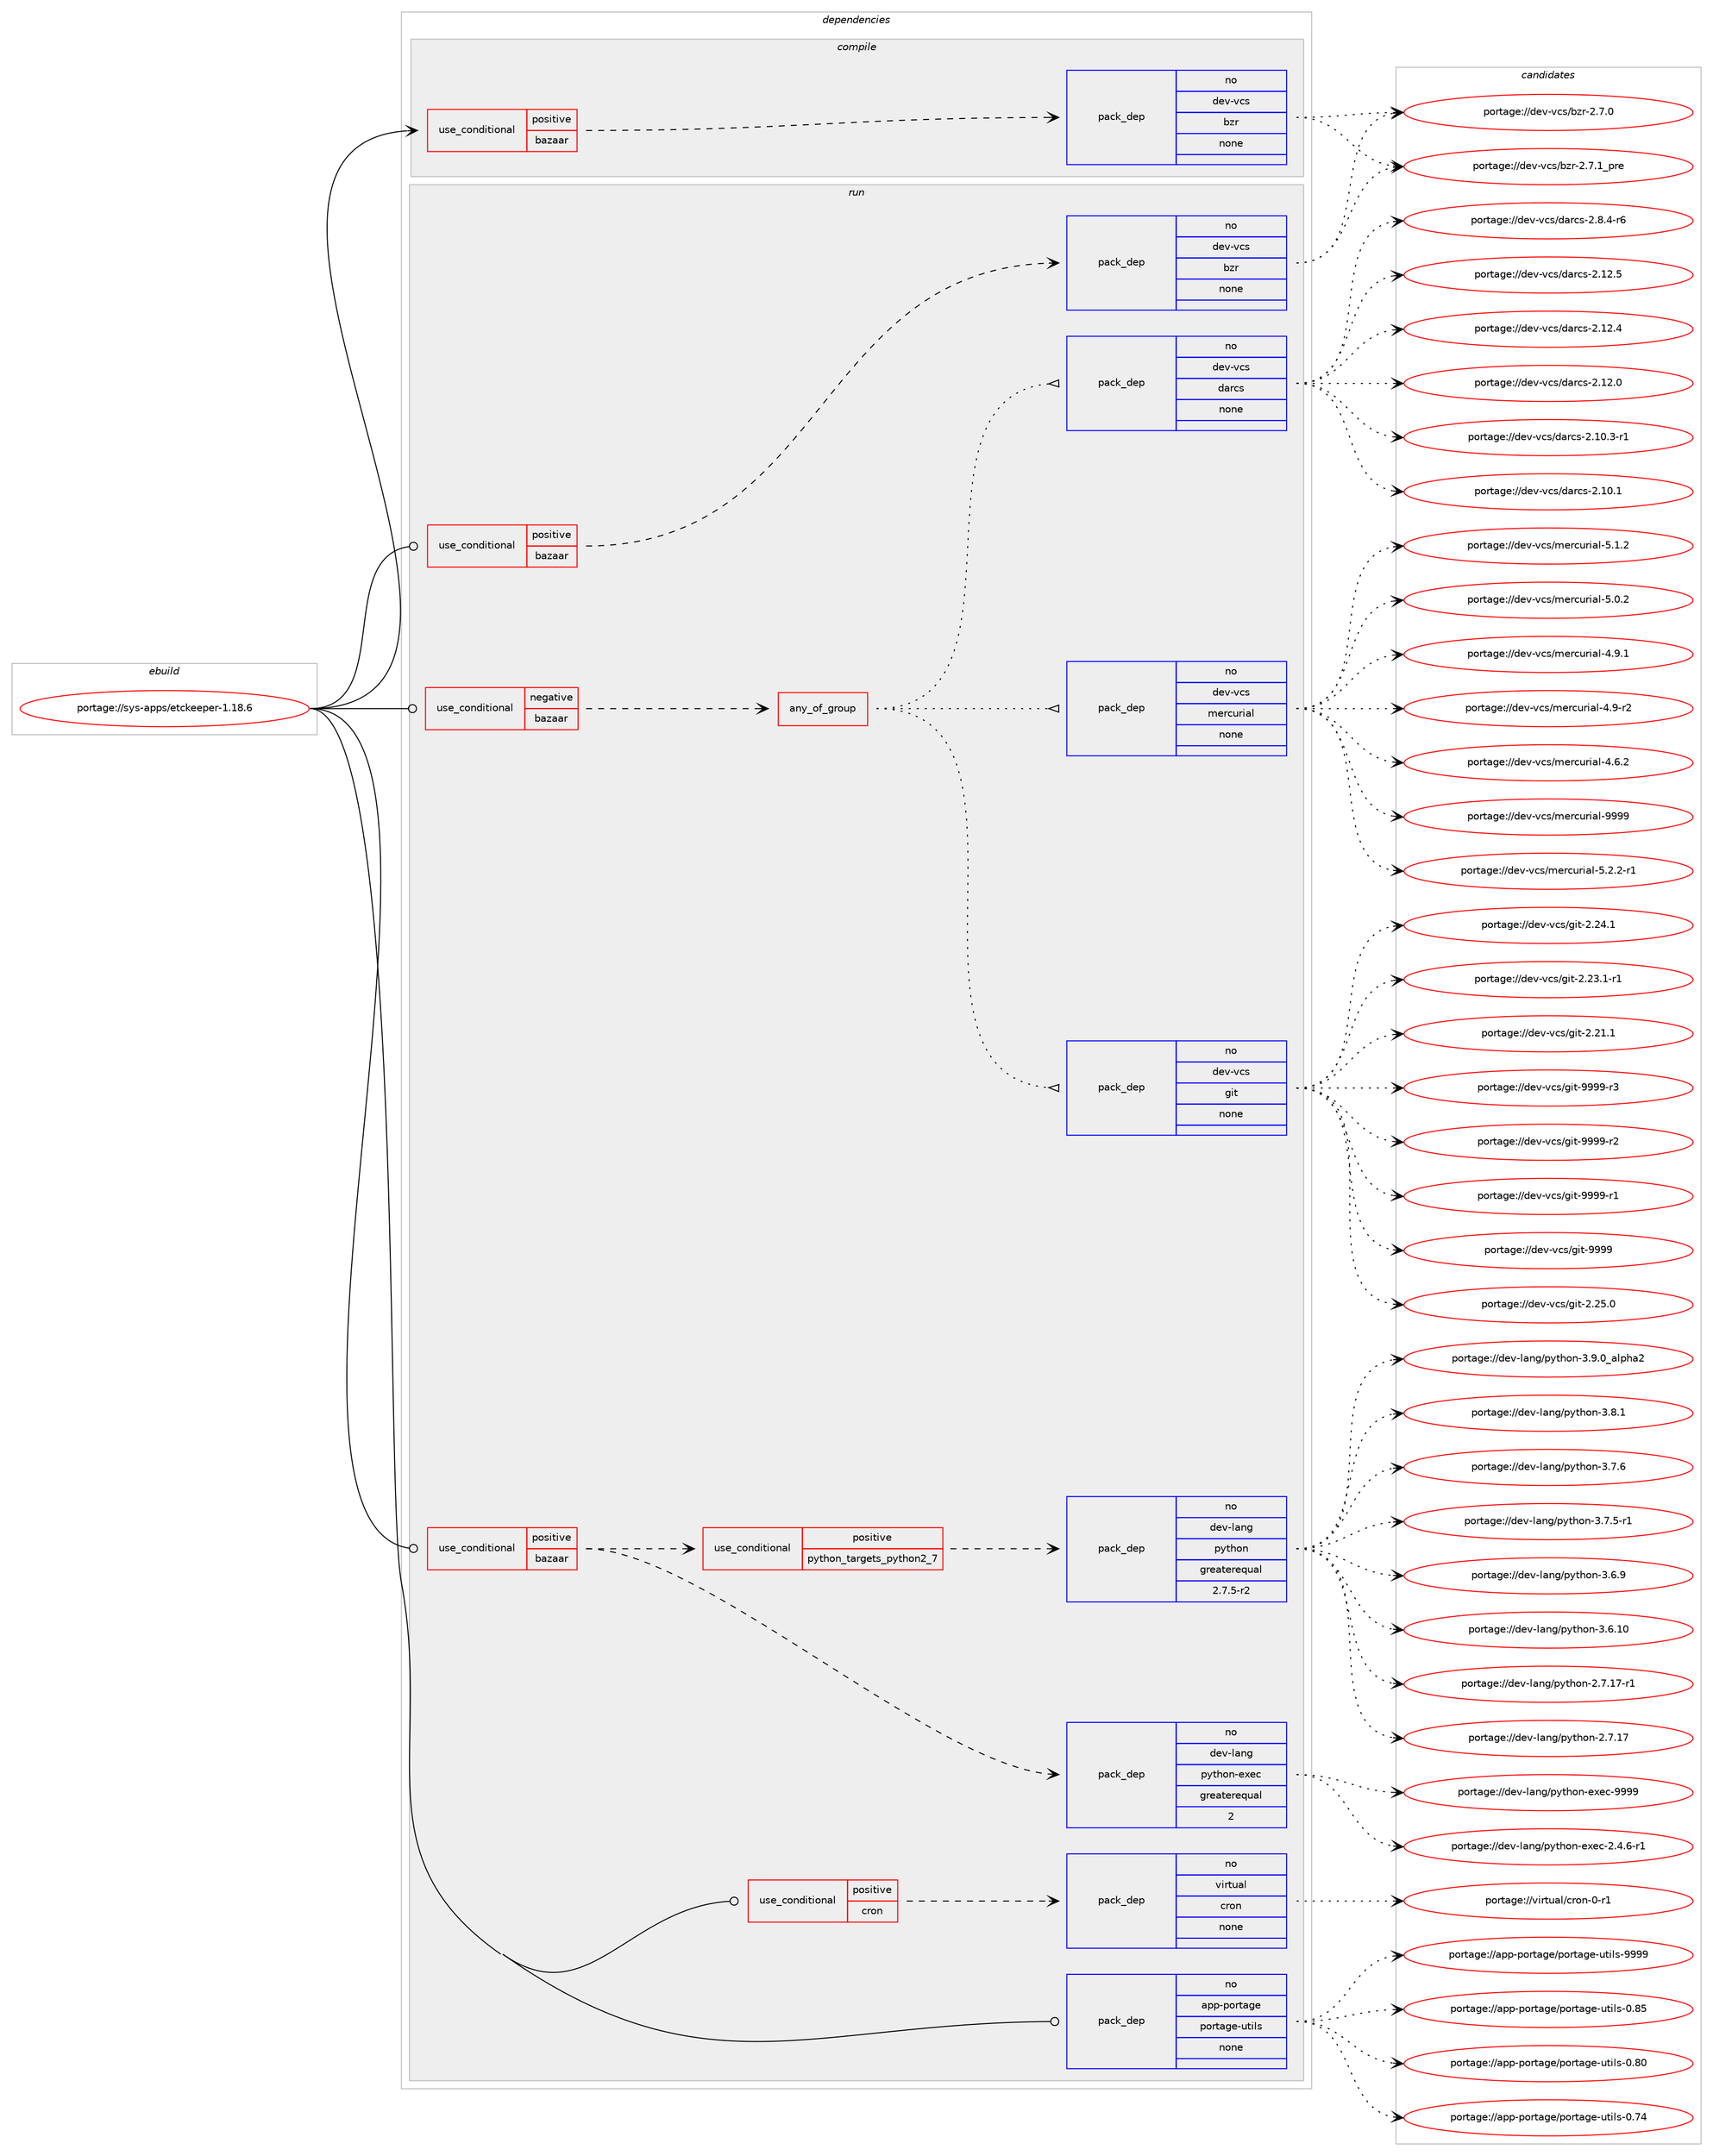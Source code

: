 digraph prolog {

# *************
# Graph options
# *************

newrank=true;
concentrate=true;
compound=true;
graph [rankdir=LR,fontname=Helvetica,fontsize=10,ranksep=1.5];#, ranksep=2.5, nodesep=0.2];
edge  [arrowhead=vee];
node  [fontname=Helvetica,fontsize=10];

# **********
# The ebuild
# **********

subgraph cluster_leftcol {
color=gray;
rank=same;
label=<<i>ebuild</i>>;
id [label="portage://sys-apps/etckeeper-1.18.6", color=red, width=4, href="../sys-apps/etckeeper-1.18.6.svg"];
}

# ****************
# The dependencies
# ****************

subgraph cluster_midcol {
color=gray;
label=<<i>dependencies</i>>;
subgraph cluster_compile {
fillcolor="#eeeeee";
style=filled;
label=<<i>compile</i>>;
subgraph cond15474 {
dependency70847 [label=<<TABLE BORDER="0" CELLBORDER="1" CELLSPACING="0" CELLPADDING="4"><TR><TD ROWSPAN="3" CELLPADDING="10">use_conditional</TD></TR><TR><TD>positive</TD></TR><TR><TD>bazaar</TD></TR></TABLE>>, shape=none, color=red];
subgraph pack54015 {
dependency70848 [label=<<TABLE BORDER="0" CELLBORDER="1" CELLSPACING="0" CELLPADDING="4" WIDTH="220"><TR><TD ROWSPAN="6" CELLPADDING="30">pack_dep</TD></TR><TR><TD WIDTH="110">no</TD></TR><TR><TD>dev-vcs</TD></TR><TR><TD>bzr</TD></TR><TR><TD>none</TD></TR><TR><TD></TD></TR></TABLE>>, shape=none, color=blue];
}
dependency70847:e -> dependency70848:w [weight=20,style="dashed",arrowhead="vee"];
}
id:e -> dependency70847:w [weight=20,style="solid",arrowhead="vee"];
}
subgraph cluster_compileandrun {
fillcolor="#eeeeee";
style=filled;
label=<<i>compile and run</i>>;
}
subgraph cluster_run {
fillcolor="#eeeeee";
style=filled;
label=<<i>run</i>>;
subgraph cond15475 {
dependency70849 [label=<<TABLE BORDER="0" CELLBORDER="1" CELLSPACING="0" CELLPADDING="4"><TR><TD ROWSPAN="3" CELLPADDING="10">use_conditional</TD></TR><TR><TD>negative</TD></TR><TR><TD>bazaar</TD></TR></TABLE>>, shape=none, color=red];
subgraph any1279 {
dependency70850 [label=<<TABLE BORDER="0" CELLBORDER="1" CELLSPACING="0" CELLPADDING="4"><TR><TD CELLPADDING="10">any_of_group</TD></TR></TABLE>>, shape=none, color=red];subgraph pack54016 {
dependency70851 [label=<<TABLE BORDER="0" CELLBORDER="1" CELLSPACING="0" CELLPADDING="4" WIDTH="220"><TR><TD ROWSPAN="6" CELLPADDING="30">pack_dep</TD></TR><TR><TD WIDTH="110">no</TD></TR><TR><TD>dev-vcs</TD></TR><TR><TD>git</TD></TR><TR><TD>none</TD></TR><TR><TD></TD></TR></TABLE>>, shape=none, color=blue];
}
dependency70850:e -> dependency70851:w [weight=20,style="dotted",arrowhead="oinv"];
subgraph pack54017 {
dependency70852 [label=<<TABLE BORDER="0" CELLBORDER="1" CELLSPACING="0" CELLPADDING="4" WIDTH="220"><TR><TD ROWSPAN="6" CELLPADDING="30">pack_dep</TD></TR><TR><TD WIDTH="110">no</TD></TR><TR><TD>dev-vcs</TD></TR><TR><TD>mercurial</TD></TR><TR><TD>none</TD></TR><TR><TD></TD></TR></TABLE>>, shape=none, color=blue];
}
dependency70850:e -> dependency70852:w [weight=20,style="dotted",arrowhead="oinv"];
subgraph pack54018 {
dependency70853 [label=<<TABLE BORDER="0" CELLBORDER="1" CELLSPACING="0" CELLPADDING="4" WIDTH="220"><TR><TD ROWSPAN="6" CELLPADDING="30">pack_dep</TD></TR><TR><TD WIDTH="110">no</TD></TR><TR><TD>dev-vcs</TD></TR><TR><TD>darcs</TD></TR><TR><TD>none</TD></TR><TR><TD></TD></TR></TABLE>>, shape=none, color=blue];
}
dependency70850:e -> dependency70853:w [weight=20,style="dotted",arrowhead="oinv"];
}
dependency70849:e -> dependency70850:w [weight=20,style="dashed",arrowhead="vee"];
}
id:e -> dependency70849:w [weight=20,style="solid",arrowhead="odot"];
subgraph cond15476 {
dependency70854 [label=<<TABLE BORDER="0" CELLBORDER="1" CELLSPACING="0" CELLPADDING="4"><TR><TD ROWSPAN="3" CELLPADDING="10">use_conditional</TD></TR><TR><TD>positive</TD></TR><TR><TD>bazaar</TD></TR></TABLE>>, shape=none, color=red];
subgraph cond15477 {
dependency70855 [label=<<TABLE BORDER="0" CELLBORDER="1" CELLSPACING="0" CELLPADDING="4"><TR><TD ROWSPAN="3" CELLPADDING="10">use_conditional</TD></TR><TR><TD>positive</TD></TR><TR><TD>python_targets_python2_7</TD></TR></TABLE>>, shape=none, color=red];
subgraph pack54019 {
dependency70856 [label=<<TABLE BORDER="0" CELLBORDER="1" CELLSPACING="0" CELLPADDING="4" WIDTH="220"><TR><TD ROWSPAN="6" CELLPADDING="30">pack_dep</TD></TR><TR><TD WIDTH="110">no</TD></TR><TR><TD>dev-lang</TD></TR><TR><TD>python</TD></TR><TR><TD>greaterequal</TD></TR><TR><TD>2.7.5-r2</TD></TR></TABLE>>, shape=none, color=blue];
}
dependency70855:e -> dependency70856:w [weight=20,style="dashed",arrowhead="vee"];
}
dependency70854:e -> dependency70855:w [weight=20,style="dashed",arrowhead="vee"];
subgraph pack54020 {
dependency70857 [label=<<TABLE BORDER="0" CELLBORDER="1" CELLSPACING="0" CELLPADDING="4" WIDTH="220"><TR><TD ROWSPAN="6" CELLPADDING="30">pack_dep</TD></TR><TR><TD WIDTH="110">no</TD></TR><TR><TD>dev-lang</TD></TR><TR><TD>python-exec</TD></TR><TR><TD>greaterequal</TD></TR><TR><TD>2</TD></TR></TABLE>>, shape=none, color=blue];
}
dependency70854:e -> dependency70857:w [weight=20,style="dashed",arrowhead="vee"];
}
id:e -> dependency70854:w [weight=20,style="solid",arrowhead="odot"];
subgraph cond15478 {
dependency70858 [label=<<TABLE BORDER="0" CELLBORDER="1" CELLSPACING="0" CELLPADDING="4"><TR><TD ROWSPAN="3" CELLPADDING="10">use_conditional</TD></TR><TR><TD>positive</TD></TR><TR><TD>bazaar</TD></TR></TABLE>>, shape=none, color=red];
subgraph pack54021 {
dependency70859 [label=<<TABLE BORDER="0" CELLBORDER="1" CELLSPACING="0" CELLPADDING="4" WIDTH="220"><TR><TD ROWSPAN="6" CELLPADDING="30">pack_dep</TD></TR><TR><TD WIDTH="110">no</TD></TR><TR><TD>dev-vcs</TD></TR><TR><TD>bzr</TD></TR><TR><TD>none</TD></TR><TR><TD></TD></TR></TABLE>>, shape=none, color=blue];
}
dependency70858:e -> dependency70859:w [weight=20,style="dashed",arrowhead="vee"];
}
id:e -> dependency70858:w [weight=20,style="solid",arrowhead="odot"];
subgraph cond15479 {
dependency70860 [label=<<TABLE BORDER="0" CELLBORDER="1" CELLSPACING="0" CELLPADDING="4"><TR><TD ROWSPAN="3" CELLPADDING="10">use_conditional</TD></TR><TR><TD>positive</TD></TR><TR><TD>cron</TD></TR></TABLE>>, shape=none, color=red];
subgraph pack54022 {
dependency70861 [label=<<TABLE BORDER="0" CELLBORDER="1" CELLSPACING="0" CELLPADDING="4" WIDTH="220"><TR><TD ROWSPAN="6" CELLPADDING="30">pack_dep</TD></TR><TR><TD WIDTH="110">no</TD></TR><TR><TD>virtual</TD></TR><TR><TD>cron</TD></TR><TR><TD>none</TD></TR><TR><TD></TD></TR></TABLE>>, shape=none, color=blue];
}
dependency70860:e -> dependency70861:w [weight=20,style="dashed",arrowhead="vee"];
}
id:e -> dependency70860:w [weight=20,style="solid",arrowhead="odot"];
subgraph pack54023 {
dependency70862 [label=<<TABLE BORDER="0" CELLBORDER="1" CELLSPACING="0" CELLPADDING="4" WIDTH="220"><TR><TD ROWSPAN="6" CELLPADDING="30">pack_dep</TD></TR><TR><TD WIDTH="110">no</TD></TR><TR><TD>app-portage</TD></TR><TR><TD>portage-utils</TD></TR><TR><TD>none</TD></TR><TR><TD></TD></TR></TABLE>>, shape=none, color=blue];
}
id:e -> dependency70862:w [weight=20,style="solid",arrowhead="odot"];
}
}

# **************
# The candidates
# **************

subgraph cluster_choices {
rank=same;
color=gray;
label=<<i>candidates</i>>;

subgraph choice54015 {
color=black;
nodesep=1;
choice1001011184511899115479812211445504655464995112114101 [label="portage://dev-vcs/bzr-2.7.1_pre", color=red, width=4,href="../dev-vcs/bzr-2.7.1_pre.svg"];
choice10010111845118991154798122114455046554648 [label="portage://dev-vcs/bzr-2.7.0", color=red, width=4,href="../dev-vcs/bzr-2.7.0.svg"];
dependency70848:e -> choice1001011184511899115479812211445504655464995112114101:w [style=dotted,weight="100"];
dependency70848:e -> choice10010111845118991154798122114455046554648:w [style=dotted,weight="100"];
}
subgraph choice54016 {
color=black;
nodesep=1;
choice10010111845118991154710310511645575757574511451 [label="portage://dev-vcs/git-9999-r3", color=red, width=4,href="../dev-vcs/git-9999-r3.svg"];
choice10010111845118991154710310511645575757574511450 [label="portage://dev-vcs/git-9999-r2", color=red, width=4,href="../dev-vcs/git-9999-r2.svg"];
choice10010111845118991154710310511645575757574511449 [label="portage://dev-vcs/git-9999-r1", color=red, width=4,href="../dev-vcs/git-9999-r1.svg"];
choice1001011184511899115471031051164557575757 [label="portage://dev-vcs/git-9999", color=red, width=4,href="../dev-vcs/git-9999.svg"];
choice10010111845118991154710310511645504650534648 [label="portage://dev-vcs/git-2.25.0", color=red, width=4,href="../dev-vcs/git-2.25.0.svg"];
choice10010111845118991154710310511645504650524649 [label="portage://dev-vcs/git-2.24.1", color=red, width=4,href="../dev-vcs/git-2.24.1.svg"];
choice100101118451189911547103105116455046505146494511449 [label="portage://dev-vcs/git-2.23.1-r1", color=red, width=4,href="../dev-vcs/git-2.23.1-r1.svg"];
choice10010111845118991154710310511645504650494649 [label="portage://dev-vcs/git-2.21.1", color=red, width=4,href="../dev-vcs/git-2.21.1.svg"];
dependency70851:e -> choice10010111845118991154710310511645575757574511451:w [style=dotted,weight="100"];
dependency70851:e -> choice10010111845118991154710310511645575757574511450:w [style=dotted,weight="100"];
dependency70851:e -> choice10010111845118991154710310511645575757574511449:w [style=dotted,weight="100"];
dependency70851:e -> choice1001011184511899115471031051164557575757:w [style=dotted,weight="100"];
dependency70851:e -> choice10010111845118991154710310511645504650534648:w [style=dotted,weight="100"];
dependency70851:e -> choice10010111845118991154710310511645504650524649:w [style=dotted,weight="100"];
dependency70851:e -> choice100101118451189911547103105116455046505146494511449:w [style=dotted,weight="100"];
dependency70851:e -> choice10010111845118991154710310511645504650494649:w [style=dotted,weight="100"];
}
subgraph choice54017 {
color=black;
nodesep=1;
choice10010111845118991154710910111499117114105971084557575757 [label="portage://dev-vcs/mercurial-9999", color=red, width=4,href="../dev-vcs/mercurial-9999.svg"];
choice10010111845118991154710910111499117114105971084553465046504511449 [label="portage://dev-vcs/mercurial-5.2.2-r1", color=red, width=4,href="../dev-vcs/mercurial-5.2.2-r1.svg"];
choice1001011184511899115471091011149911711410597108455346494650 [label="portage://dev-vcs/mercurial-5.1.2", color=red, width=4,href="../dev-vcs/mercurial-5.1.2.svg"];
choice1001011184511899115471091011149911711410597108455346484650 [label="portage://dev-vcs/mercurial-5.0.2", color=red, width=4,href="../dev-vcs/mercurial-5.0.2.svg"];
choice1001011184511899115471091011149911711410597108455246574649 [label="portage://dev-vcs/mercurial-4.9.1", color=red, width=4,href="../dev-vcs/mercurial-4.9.1.svg"];
choice1001011184511899115471091011149911711410597108455246574511450 [label="portage://dev-vcs/mercurial-4.9-r2", color=red, width=4,href="../dev-vcs/mercurial-4.9-r2.svg"];
choice1001011184511899115471091011149911711410597108455246544650 [label="portage://dev-vcs/mercurial-4.6.2", color=red, width=4,href="../dev-vcs/mercurial-4.6.2.svg"];
dependency70852:e -> choice10010111845118991154710910111499117114105971084557575757:w [style=dotted,weight="100"];
dependency70852:e -> choice10010111845118991154710910111499117114105971084553465046504511449:w [style=dotted,weight="100"];
dependency70852:e -> choice1001011184511899115471091011149911711410597108455346494650:w [style=dotted,weight="100"];
dependency70852:e -> choice1001011184511899115471091011149911711410597108455346484650:w [style=dotted,weight="100"];
dependency70852:e -> choice1001011184511899115471091011149911711410597108455246574649:w [style=dotted,weight="100"];
dependency70852:e -> choice1001011184511899115471091011149911711410597108455246574511450:w [style=dotted,weight="100"];
dependency70852:e -> choice1001011184511899115471091011149911711410597108455246544650:w [style=dotted,weight="100"];
}
subgraph choice54018 {
color=black;
nodesep=1;
choice10010111845118991154710097114991154550465646524511454 [label="portage://dev-vcs/darcs-2.8.4-r6", color=red, width=4,href="../dev-vcs/darcs-2.8.4-r6.svg"];
choice100101118451189911547100971149911545504649504653 [label="portage://dev-vcs/darcs-2.12.5", color=red, width=4,href="../dev-vcs/darcs-2.12.5.svg"];
choice100101118451189911547100971149911545504649504652 [label="portage://dev-vcs/darcs-2.12.4", color=red, width=4,href="../dev-vcs/darcs-2.12.4.svg"];
choice100101118451189911547100971149911545504649504648 [label="portage://dev-vcs/darcs-2.12.0", color=red, width=4,href="../dev-vcs/darcs-2.12.0.svg"];
choice1001011184511899115471009711499115455046494846514511449 [label="portage://dev-vcs/darcs-2.10.3-r1", color=red, width=4,href="../dev-vcs/darcs-2.10.3-r1.svg"];
choice100101118451189911547100971149911545504649484649 [label="portage://dev-vcs/darcs-2.10.1", color=red, width=4,href="../dev-vcs/darcs-2.10.1.svg"];
dependency70853:e -> choice10010111845118991154710097114991154550465646524511454:w [style=dotted,weight="100"];
dependency70853:e -> choice100101118451189911547100971149911545504649504653:w [style=dotted,weight="100"];
dependency70853:e -> choice100101118451189911547100971149911545504649504652:w [style=dotted,weight="100"];
dependency70853:e -> choice100101118451189911547100971149911545504649504648:w [style=dotted,weight="100"];
dependency70853:e -> choice1001011184511899115471009711499115455046494846514511449:w [style=dotted,weight="100"];
dependency70853:e -> choice100101118451189911547100971149911545504649484649:w [style=dotted,weight="100"];
}
subgraph choice54019 {
color=black;
nodesep=1;
choice10010111845108971101034711212111610411111045514657464895971081121049750 [label="portage://dev-lang/python-3.9.0_alpha2", color=red, width=4,href="../dev-lang/python-3.9.0_alpha2.svg"];
choice100101118451089711010347112121116104111110455146564649 [label="portage://dev-lang/python-3.8.1", color=red, width=4,href="../dev-lang/python-3.8.1.svg"];
choice100101118451089711010347112121116104111110455146554654 [label="portage://dev-lang/python-3.7.6", color=red, width=4,href="../dev-lang/python-3.7.6.svg"];
choice1001011184510897110103471121211161041111104551465546534511449 [label="portage://dev-lang/python-3.7.5-r1", color=red, width=4,href="../dev-lang/python-3.7.5-r1.svg"];
choice100101118451089711010347112121116104111110455146544657 [label="portage://dev-lang/python-3.6.9", color=red, width=4,href="../dev-lang/python-3.6.9.svg"];
choice10010111845108971101034711212111610411111045514654464948 [label="portage://dev-lang/python-3.6.10", color=red, width=4,href="../dev-lang/python-3.6.10.svg"];
choice100101118451089711010347112121116104111110455046554649554511449 [label="portage://dev-lang/python-2.7.17-r1", color=red, width=4,href="../dev-lang/python-2.7.17-r1.svg"];
choice10010111845108971101034711212111610411111045504655464955 [label="portage://dev-lang/python-2.7.17", color=red, width=4,href="../dev-lang/python-2.7.17.svg"];
dependency70856:e -> choice10010111845108971101034711212111610411111045514657464895971081121049750:w [style=dotted,weight="100"];
dependency70856:e -> choice100101118451089711010347112121116104111110455146564649:w [style=dotted,weight="100"];
dependency70856:e -> choice100101118451089711010347112121116104111110455146554654:w [style=dotted,weight="100"];
dependency70856:e -> choice1001011184510897110103471121211161041111104551465546534511449:w [style=dotted,weight="100"];
dependency70856:e -> choice100101118451089711010347112121116104111110455146544657:w [style=dotted,weight="100"];
dependency70856:e -> choice10010111845108971101034711212111610411111045514654464948:w [style=dotted,weight="100"];
dependency70856:e -> choice100101118451089711010347112121116104111110455046554649554511449:w [style=dotted,weight="100"];
dependency70856:e -> choice10010111845108971101034711212111610411111045504655464955:w [style=dotted,weight="100"];
}
subgraph choice54020 {
color=black;
nodesep=1;
choice10010111845108971101034711212111610411111045101120101994557575757 [label="portage://dev-lang/python-exec-9999", color=red, width=4,href="../dev-lang/python-exec-9999.svg"];
choice10010111845108971101034711212111610411111045101120101994550465246544511449 [label="portage://dev-lang/python-exec-2.4.6-r1", color=red, width=4,href="../dev-lang/python-exec-2.4.6-r1.svg"];
dependency70857:e -> choice10010111845108971101034711212111610411111045101120101994557575757:w [style=dotted,weight="100"];
dependency70857:e -> choice10010111845108971101034711212111610411111045101120101994550465246544511449:w [style=dotted,weight="100"];
}
subgraph choice54021 {
color=black;
nodesep=1;
choice1001011184511899115479812211445504655464995112114101 [label="portage://dev-vcs/bzr-2.7.1_pre", color=red, width=4,href="../dev-vcs/bzr-2.7.1_pre.svg"];
choice10010111845118991154798122114455046554648 [label="portage://dev-vcs/bzr-2.7.0", color=red, width=4,href="../dev-vcs/bzr-2.7.0.svg"];
dependency70859:e -> choice1001011184511899115479812211445504655464995112114101:w [style=dotted,weight="100"];
dependency70859:e -> choice10010111845118991154798122114455046554648:w [style=dotted,weight="100"];
}
subgraph choice54022 {
color=black;
nodesep=1;
choice11810511411611797108479911411111045484511449 [label="portage://virtual/cron-0-r1", color=red, width=4,href="../virtual/cron-0-r1.svg"];
dependency70861:e -> choice11810511411611797108479911411111045484511449:w [style=dotted,weight="100"];
}
subgraph choice54023 {
color=black;
nodesep=1;
choice9711211245112111114116971031014711211111411697103101451171161051081154557575757 [label="portage://app-portage/portage-utils-9999", color=red, width=4,href="../app-portage/portage-utils-9999.svg"];
choice9711211245112111114116971031014711211111411697103101451171161051081154548465653 [label="portage://app-portage/portage-utils-0.85", color=red, width=4,href="../app-portage/portage-utils-0.85.svg"];
choice9711211245112111114116971031014711211111411697103101451171161051081154548465648 [label="portage://app-portage/portage-utils-0.80", color=red, width=4,href="../app-portage/portage-utils-0.80.svg"];
choice9711211245112111114116971031014711211111411697103101451171161051081154548465552 [label="portage://app-portage/portage-utils-0.74", color=red, width=4,href="../app-portage/portage-utils-0.74.svg"];
dependency70862:e -> choice9711211245112111114116971031014711211111411697103101451171161051081154557575757:w [style=dotted,weight="100"];
dependency70862:e -> choice9711211245112111114116971031014711211111411697103101451171161051081154548465653:w [style=dotted,weight="100"];
dependency70862:e -> choice9711211245112111114116971031014711211111411697103101451171161051081154548465648:w [style=dotted,weight="100"];
dependency70862:e -> choice9711211245112111114116971031014711211111411697103101451171161051081154548465552:w [style=dotted,weight="100"];
}
}

}
